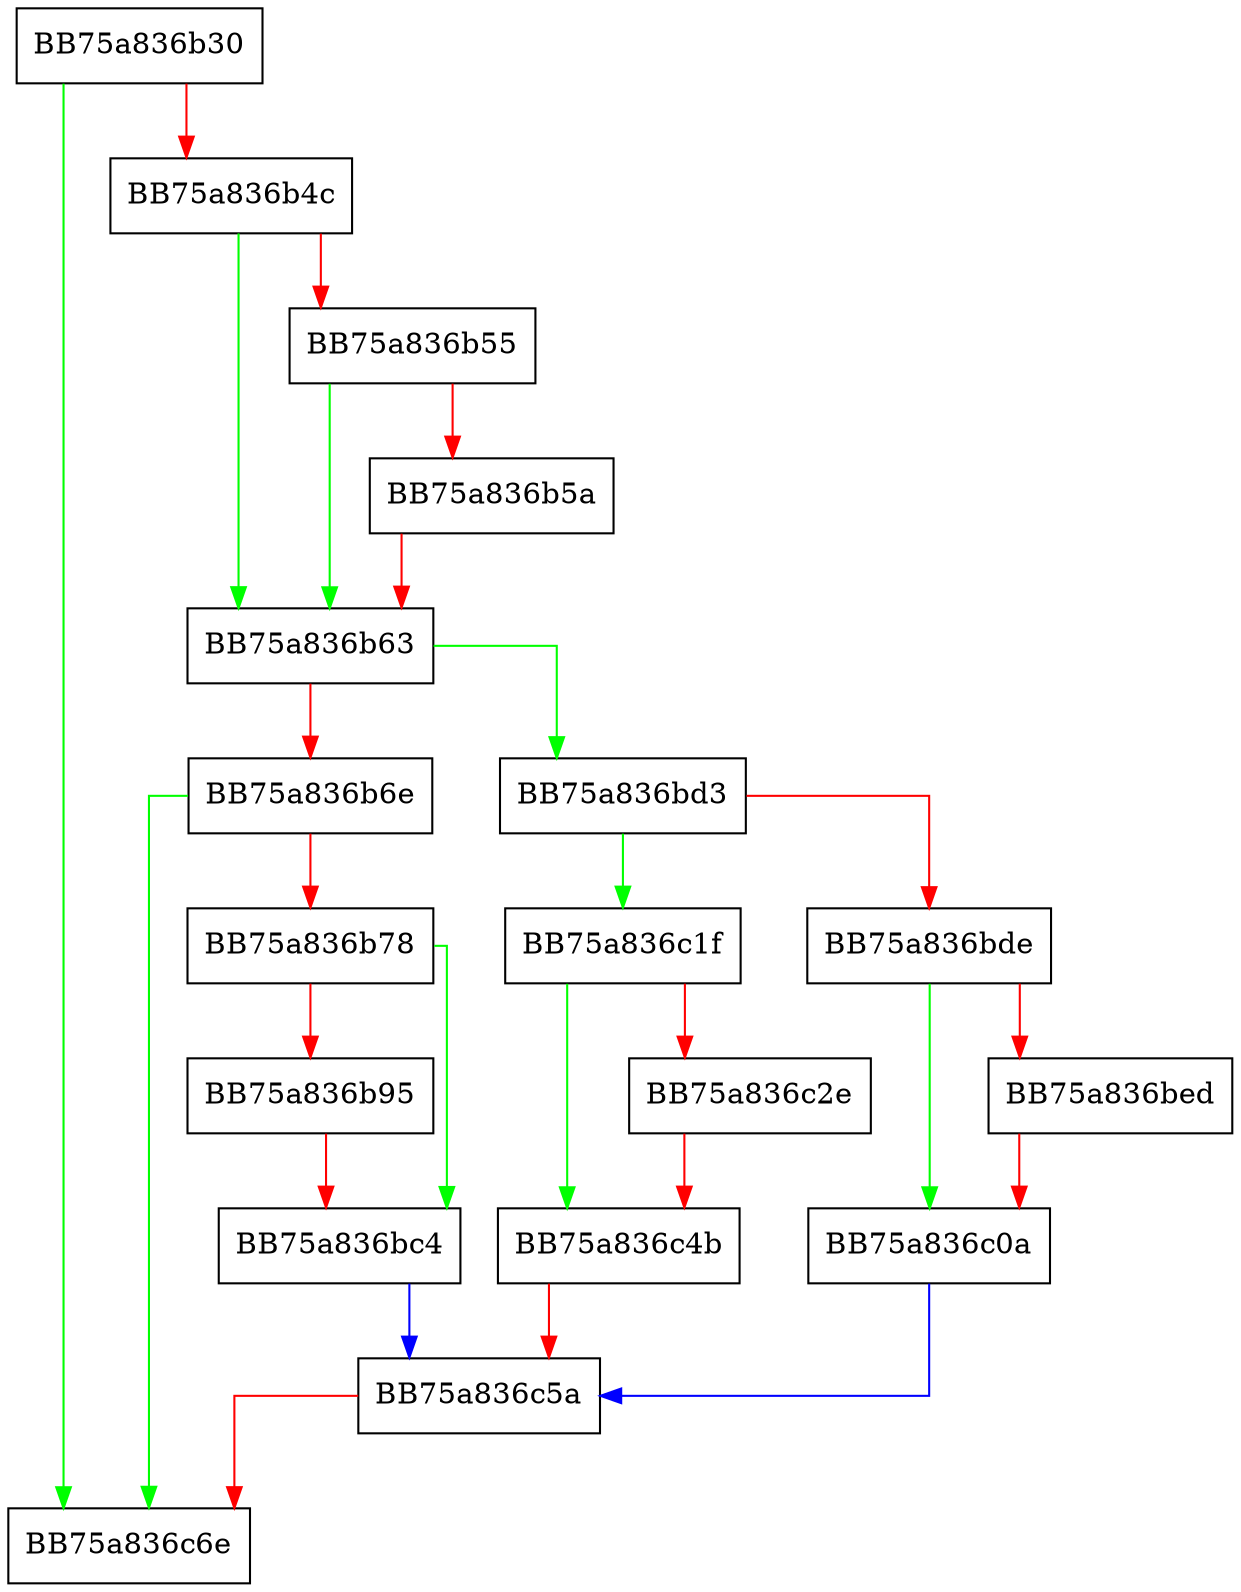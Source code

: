 digraph CompletionCallback {
  node [shape="box"];
  graph [splines=ortho];
  BB75a836b30 -> BB75a836c6e [color="green"];
  BB75a836b30 -> BB75a836b4c [color="red"];
  BB75a836b4c -> BB75a836b63 [color="green"];
  BB75a836b4c -> BB75a836b55 [color="red"];
  BB75a836b55 -> BB75a836b63 [color="green"];
  BB75a836b55 -> BB75a836b5a [color="red"];
  BB75a836b5a -> BB75a836b63 [color="red"];
  BB75a836b63 -> BB75a836bd3 [color="green"];
  BB75a836b63 -> BB75a836b6e [color="red"];
  BB75a836b6e -> BB75a836c6e [color="green"];
  BB75a836b6e -> BB75a836b78 [color="red"];
  BB75a836b78 -> BB75a836bc4 [color="green"];
  BB75a836b78 -> BB75a836b95 [color="red"];
  BB75a836b95 -> BB75a836bc4 [color="red"];
  BB75a836bc4 -> BB75a836c5a [color="blue"];
  BB75a836bd3 -> BB75a836c1f [color="green"];
  BB75a836bd3 -> BB75a836bde [color="red"];
  BB75a836bde -> BB75a836c0a [color="green"];
  BB75a836bde -> BB75a836bed [color="red"];
  BB75a836bed -> BB75a836c0a [color="red"];
  BB75a836c0a -> BB75a836c5a [color="blue"];
  BB75a836c1f -> BB75a836c4b [color="green"];
  BB75a836c1f -> BB75a836c2e [color="red"];
  BB75a836c2e -> BB75a836c4b [color="red"];
  BB75a836c4b -> BB75a836c5a [color="red"];
  BB75a836c5a -> BB75a836c6e [color="red"];
}